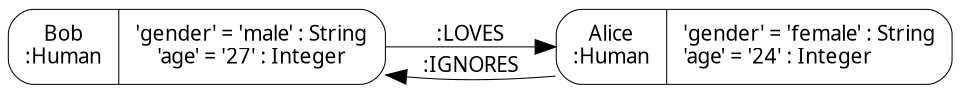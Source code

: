 digraph Neo {
  rankdir = LR;
  node [
    fontsize = "10"
    shape = "Mrecord"
    fontname = "Noto Sans"
    penwidth = 0.5
  ]
  edge [
    fontname = "Noto Sans"
    fontsize = "10"
    penwidth = 0.5
  ]
  N1 [
    label = "{Bob\n:Human|'gender' = 'male' : String\l'age' = '27' : Integer}"
  ]
  N2 [
    label = "{Alice\n:Human|'gender' = 'female' : String\l'age' = '24' : Integer\l}"
  ]
  N1 -> N2 [
    label = ":LOVES\n"
  ]
  N2 -> N1 [
    label = ":IGNORES\n"
  ]
}
